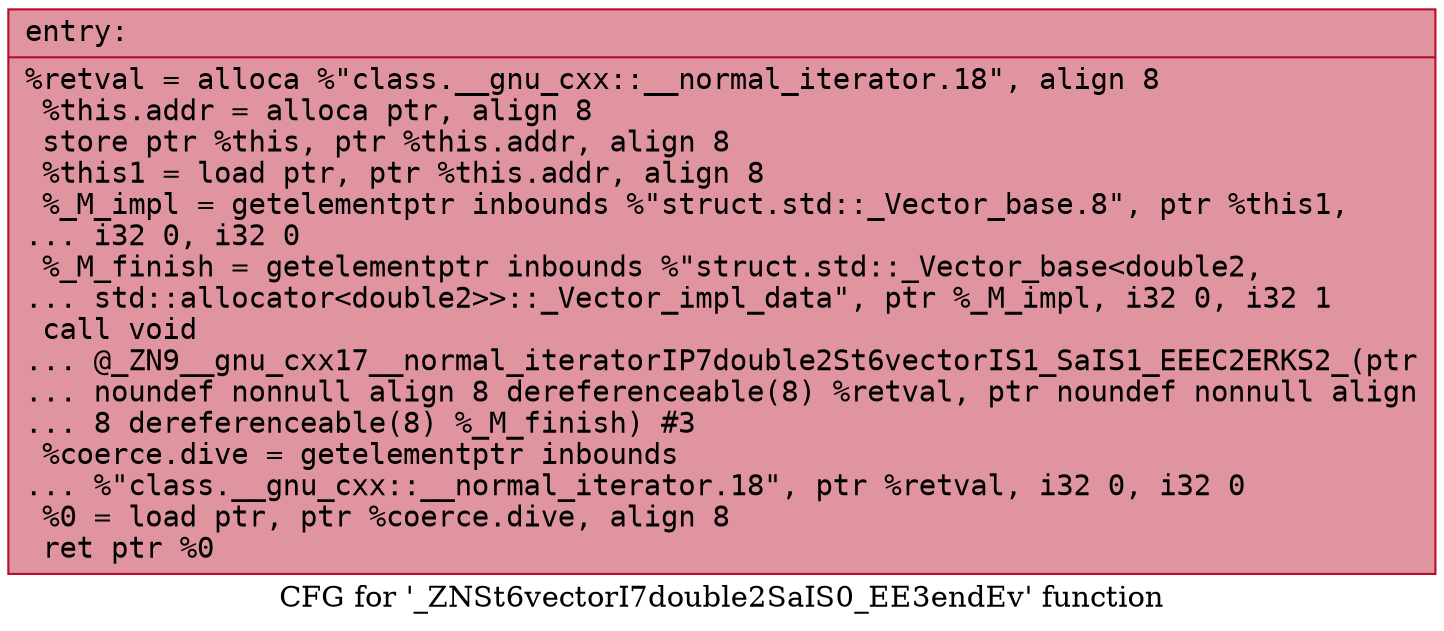 digraph "CFG for '_ZNSt6vectorI7double2SaIS0_EE3endEv' function" {
	label="CFG for '_ZNSt6vectorI7double2SaIS0_EE3endEv' function";

	Node0x557992515990 [shape=record,color="#b70d28ff", style=filled, fillcolor="#b70d2870" fontname="Courier",label="{entry:\l|  %retval = alloca %\"class.__gnu_cxx::__normal_iterator.18\", align 8\l  %this.addr = alloca ptr, align 8\l  store ptr %this, ptr %this.addr, align 8\l  %this1 = load ptr, ptr %this.addr, align 8\l  %_M_impl = getelementptr inbounds %\"struct.std::_Vector_base.8\", ptr %this1,\l... i32 0, i32 0\l  %_M_finish = getelementptr inbounds %\"struct.std::_Vector_base\<double2,\l... std::allocator\<double2\>\>::_Vector_impl_data\", ptr %_M_impl, i32 0, i32 1\l  call void\l... @_ZN9__gnu_cxx17__normal_iteratorIP7double2St6vectorIS1_SaIS1_EEEC2ERKS2_(ptr\l... noundef nonnull align 8 dereferenceable(8) %retval, ptr noundef nonnull align\l... 8 dereferenceable(8) %_M_finish) #3\l  %coerce.dive = getelementptr inbounds\l... %\"class.__gnu_cxx::__normal_iterator.18\", ptr %retval, i32 0, i32 0\l  %0 = load ptr, ptr %coerce.dive, align 8\l  ret ptr %0\l}"];
}
